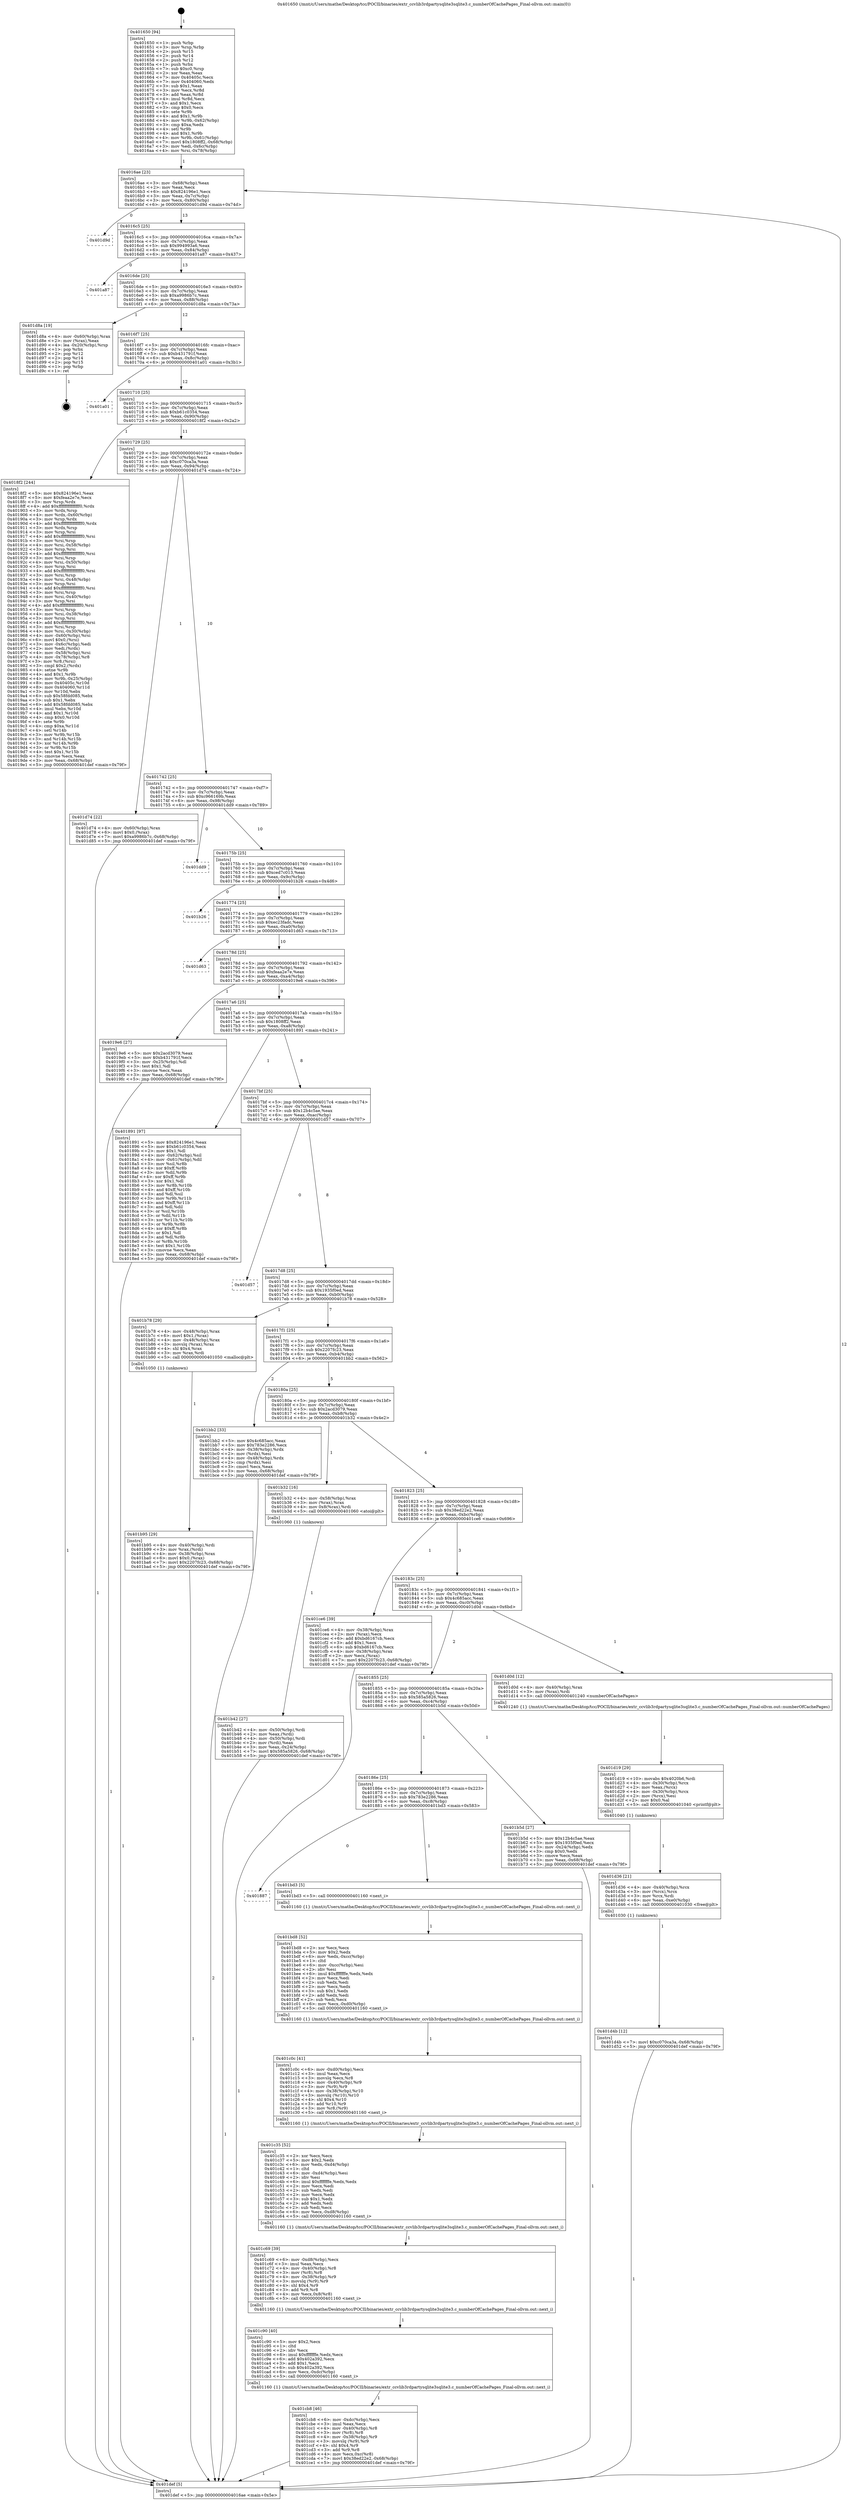 digraph "0x401650" {
  label = "0x401650 (/mnt/c/Users/mathe/Desktop/tcc/POCII/binaries/extr_ccvlib3rdpartysqlite3sqlite3.c_numberOfCachePages_Final-ollvm.out::main(0))"
  labelloc = "t"
  node[shape=record]

  Entry [label="",width=0.3,height=0.3,shape=circle,fillcolor=black,style=filled]
  "0x4016ae" [label="{
     0x4016ae [23]\l
     | [instrs]\l
     &nbsp;&nbsp;0x4016ae \<+3\>: mov -0x68(%rbp),%eax\l
     &nbsp;&nbsp;0x4016b1 \<+2\>: mov %eax,%ecx\l
     &nbsp;&nbsp;0x4016b3 \<+6\>: sub $0x824196e1,%ecx\l
     &nbsp;&nbsp;0x4016b9 \<+3\>: mov %eax,-0x7c(%rbp)\l
     &nbsp;&nbsp;0x4016bc \<+3\>: mov %ecx,-0x80(%rbp)\l
     &nbsp;&nbsp;0x4016bf \<+6\>: je 0000000000401d9d \<main+0x74d\>\l
  }"]
  "0x401d9d" [label="{
     0x401d9d\l
  }", style=dashed]
  "0x4016c5" [label="{
     0x4016c5 [25]\l
     | [instrs]\l
     &nbsp;&nbsp;0x4016c5 \<+5\>: jmp 00000000004016ca \<main+0x7a\>\l
     &nbsp;&nbsp;0x4016ca \<+3\>: mov -0x7c(%rbp),%eax\l
     &nbsp;&nbsp;0x4016cd \<+5\>: sub $0x994993a6,%eax\l
     &nbsp;&nbsp;0x4016d2 \<+6\>: mov %eax,-0x84(%rbp)\l
     &nbsp;&nbsp;0x4016d8 \<+6\>: je 0000000000401a87 \<main+0x437\>\l
  }"]
  Exit [label="",width=0.3,height=0.3,shape=circle,fillcolor=black,style=filled,peripheries=2]
  "0x401a87" [label="{
     0x401a87\l
  }", style=dashed]
  "0x4016de" [label="{
     0x4016de [25]\l
     | [instrs]\l
     &nbsp;&nbsp;0x4016de \<+5\>: jmp 00000000004016e3 \<main+0x93\>\l
     &nbsp;&nbsp;0x4016e3 \<+3\>: mov -0x7c(%rbp),%eax\l
     &nbsp;&nbsp;0x4016e6 \<+5\>: sub $0xa9986b7c,%eax\l
     &nbsp;&nbsp;0x4016eb \<+6\>: mov %eax,-0x88(%rbp)\l
     &nbsp;&nbsp;0x4016f1 \<+6\>: je 0000000000401d8a \<main+0x73a\>\l
  }"]
  "0x401d4b" [label="{
     0x401d4b [12]\l
     | [instrs]\l
     &nbsp;&nbsp;0x401d4b \<+7\>: movl $0xc070ca3a,-0x68(%rbp)\l
     &nbsp;&nbsp;0x401d52 \<+5\>: jmp 0000000000401def \<main+0x79f\>\l
  }"]
  "0x401d8a" [label="{
     0x401d8a [19]\l
     | [instrs]\l
     &nbsp;&nbsp;0x401d8a \<+4\>: mov -0x60(%rbp),%rax\l
     &nbsp;&nbsp;0x401d8e \<+2\>: mov (%rax),%eax\l
     &nbsp;&nbsp;0x401d90 \<+4\>: lea -0x20(%rbp),%rsp\l
     &nbsp;&nbsp;0x401d94 \<+1\>: pop %rbx\l
     &nbsp;&nbsp;0x401d95 \<+2\>: pop %r12\l
     &nbsp;&nbsp;0x401d97 \<+2\>: pop %r14\l
     &nbsp;&nbsp;0x401d99 \<+2\>: pop %r15\l
     &nbsp;&nbsp;0x401d9b \<+1\>: pop %rbp\l
     &nbsp;&nbsp;0x401d9c \<+1\>: ret\l
  }"]
  "0x4016f7" [label="{
     0x4016f7 [25]\l
     | [instrs]\l
     &nbsp;&nbsp;0x4016f7 \<+5\>: jmp 00000000004016fc \<main+0xac\>\l
     &nbsp;&nbsp;0x4016fc \<+3\>: mov -0x7c(%rbp),%eax\l
     &nbsp;&nbsp;0x4016ff \<+5\>: sub $0xb431791f,%eax\l
     &nbsp;&nbsp;0x401704 \<+6\>: mov %eax,-0x8c(%rbp)\l
     &nbsp;&nbsp;0x40170a \<+6\>: je 0000000000401a01 \<main+0x3b1\>\l
  }"]
  "0x401d36" [label="{
     0x401d36 [21]\l
     | [instrs]\l
     &nbsp;&nbsp;0x401d36 \<+4\>: mov -0x40(%rbp),%rcx\l
     &nbsp;&nbsp;0x401d3a \<+3\>: mov (%rcx),%rcx\l
     &nbsp;&nbsp;0x401d3d \<+3\>: mov %rcx,%rdi\l
     &nbsp;&nbsp;0x401d40 \<+6\>: mov %eax,-0xe0(%rbp)\l
     &nbsp;&nbsp;0x401d46 \<+5\>: call 0000000000401030 \<free@plt\>\l
     | [calls]\l
     &nbsp;&nbsp;0x401030 \{1\} (unknown)\l
  }"]
  "0x401a01" [label="{
     0x401a01\l
  }", style=dashed]
  "0x401710" [label="{
     0x401710 [25]\l
     | [instrs]\l
     &nbsp;&nbsp;0x401710 \<+5\>: jmp 0000000000401715 \<main+0xc5\>\l
     &nbsp;&nbsp;0x401715 \<+3\>: mov -0x7c(%rbp),%eax\l
     &nbsp;&nbsp;0x401718 \<+5\>: sub $0xb61c0354,%eax\l
     &nbsp;&nbsp;0x40171d \<+6\>: mov %eax,-0x90(%rbp)\l
     &nbsp;&nbsp;0x401723 \<+6\>: je 00000000004018f2 \<main+0x2a2\>\l
  }"]
  "0x401d19" [label="{
     0x401d19 [29]\l
     | [instrs]\l
     &nbsp;&nbsp;0x401d19 \<+10\>: movabs $0x4020b6,%rdi\l
     &nbsp;&nbsp;0x401d23 \<+4\>: mov -0x30(%rbp),%rcx\l
     &nbsp;&nbsp;0x401d27 \<+2\>: mov %eax,(%rcx)\l
     &nbsp;&nbsp;0x401d29 \<+4\>: mov -0x30(%rbp),%rcx\l
     &nbsp;&nbsp;0x401d2d \<+2\>: mov (%rcx),%esi\l
     &nbsp;&nbsp;0x401d2f \<+2\>: mov $0x0,%al\l
     &nbsp;&nbsp;0x401d31 \<+5\>: call 0000000000401040 \<printf@plt\>\l
     | [calls]\l
     &nbsp;&nbsp;0x401040 \{1\} (unknown)\l
  }"]
  "0x4018f2" [label="{
     0x4018f2 [244]\l
     | [instrs]\l
     &nbsp;&nbsp;0x4018f2 \<+5\>: mov $0x824196e1,%eax\l
     &nbsp;&nbsp;0x4018f7 \<+5\>: mov $0xfeaa2e7e,%ecx\l
     &nbsp;&nbsp;0x4018fc \<+3\>: mov %rsp,%rdx\l
     &nbsp;&nbsp;0x4018ff \<+4\>: add $0xfffffffffffffff0,%rdx\l
     &nbsp;&nbsp;0x401903 \<+3\>: mov %rdx,%rsp\l
     &nbsp;&nbsp;0x401906 \<+4\>: mov %rdx,-0x60(%rbp)\l
     &nbsp;&nbsp;0x40190a \<+3\>: mov %rsp,%rdx\l
     &nbsp;&nbsp;0x40190d \<+4\>: add $0xfffffffffffffff0,%rdx\l
     &nbsp;&nbsp;0x401911 \<+3\>: mov %rdx,%rsp\l
     &nbsp;&nbsp;0x401914 \<+3\>: mov %rsp,%rsi\l
     &nbsp;&nbsp;0x401917 \<+4\>: add $0xfffffffffffffff0,%rsi\l
     &nbsp;&nbsp;0x40191b \<+3\>: mov %rsi,%rsp\l
     &nbsp;&nbsp;0x40191e \<+4\>: mov %rsi,-0x58(%rbp)\l
     &nbsp;&nbsp;0x401922 \<+3\>: mov %rsp,%rsi\l
     &nbsp;&nbsp;0x401925 \<+4\>: add $0xfffffffffffffff0,%rsi\l
     &nbsp;&nbsp;0x401929 \<+3\>: mov %rsi,%rsp\l
     &nbsp;&nbsp;0x40192c \<+4\>: mov %rsi,-0x50(%rbp)\l
     &nbsp;&nbsp;0x401930 \<+3\>: mov %rsp,%rsi\l
     &nbsp;&nbsp;0x401933 \<+4\>: add $0xfffffffffffffff0,%rsi\l
     &nbsp;&nbsp;0x401937 \<+3\>: mov %rsi,%rsp\l
     &nbsp;&nbsp;0x40193a \<+4\>: mov %rsi,-0x48(%rbp)\l
     &nbsp;&nbsp;0x40193e \<+3\>: mov %rsp,%rsi\l
     &nbsp;&nbsp;0x401941 \<+4\>: add $0xfffffffffffffff0,%rsi\l
     &nbsp;&nbsp;0x401945 \<+3\>: mov %rsi,%rsp\l
     &nbsp;&nbsp;0x401948 \<+4\>: mov %rsi,-0x40(%rbp)\l
     &nbsp;&nbsp;0x40194c \<+3\>: mov %rsp,%rsi\l
     &nbsp;&nbsp;0x40194f \<+4\>: add $0xfffffffffffffff0,%rsi\l
     &nbsp;&nbsp;0x401953 \<+3\>: mov %rsi,%rsp\l
     &nbsp;&nbsp;0x401956 \<+4\>: mov %rsi,-0x38(%rbp)\l
     &nbsp;&nbsp;0x40195a \<+3\>: mov %rsp,%rsi\l
     &nbsp;&nbsp;0x40195d \<+4\>: add $0xfffffffffffffff0,%rsi\l
     &nbsp;&nbsp;0x401961 \<+3\>: mov %rsi,%rsp\l
     &nbsp;&nbsp;0x401964 \<+4\>: mov %rsi,-0x30(%rbp)\l
     &nbsp;&nbsp;0x401968 \<+4\>: mov -0x60(%rbp),%rsi\l
     &nbsp;&nbsp;0x40196c \<+6\>: movl $0x0,(%rsi)\l
     &nbsp;&nbsp;0x401972 \<+3\>: mov -0x6c(%rbp),%edi\l
     &nbsp;&nbsp;0x401975 \<+2\>: mov %edi,(%rdx)\l
     &nbsp;&nbsp;0x401977 \<+4\>: mov -0x58(%rbp),%rsi\l
     &nbsp;&nbsp;0x40197b \<+4\>: mov -0x78(%rbp),%r8\l
     &nbsp;&nbsp;0x40197f \<+3\>: mov %r8,(%rsi)\l
     &nbsp;&nbsp;0x401982 \<+3\>: cmpl $0x2,(%rdx)\l
     &nbsp;&nbsp;0x401985 \<+4\>: setne %r9b\l
     &nbsp;&nbsp;0x401989 \<+4\>: and $0x1,%r9b\l
     &nbsp;&nbsp;0x40198d \<+4\>: mov %r9b,-0x25(%rbp)\l
     &nbsp;&nbsp;0x401991 \<+8\>: mov 0x40405c,%r10d\l
     &nbsp;&nbsp;0x401999 \<+8\>: mov 0x404060,%r11d\l
     &nbsp;&nbsp;0x4019a1 \<+3\>: mov %r10d,%ebx\l
     &nbsp;&nbsp;0x4019a4 \<+6\>: sub $0x58fdd085,%ebx\l
     &nbsp;&nbsp;0x4019aa \<+3\>: sub $0x1,%ebx\l
     &nbsp;&nbsp;0x4019ad \<+6\>: add $0x58fdd085,%ebx\l
     &nbsp;&nbsp;0x4019b3 \<+4\>: imul %ebx,%r10d\l
     &nbsp;&nbsp;0x4019b7 \<+4\>: and $0x1,%r10d\l
     &nbsp;&nbsp;0x4019bb \<+4\>: cmp $0x0,%r10d\l
     &nbsp;&nbsp;0x4019bf \<+4\>: sete %r9b\l
     &nbsp;&nbsp;0x4019c3 \<+4\>: cmp $0xa,%r11d\l
     &nbsp;&nbsp;0x4019c7 \<+4\>: setl %r14b\l
     &nbsp;&nbsp;0x4019cb \<+3\>: mov %r9b,%r15b\l
     &nbsp;&nbsp;0x4019ce \<+3\>: and %r14b,%r15b\l
     &nbsp;&nbsp;0x4019d1 \<+3\>: xor %r14b,%r9b\l
     &nbsp;&nbsp;0x4019d4 \<+3\>: or %r9b,%r15b\l
     &nbsp;&nbsp;0x4019d7 \<+4\>: test $0x1,%r15b\l
     &nbsp;&nbsp;0x4019db \<+3\>: cmovne %ecx,%eax\l
     &nbsp;&nbsp;0x4019de \<+3\>: mov %eax,-0x68(%rbp)\l
     &nbsp;&nbsp;0x4019e1 \<+5\>: jmp 0000000000401def \<main+0x79f\>\l
  }"]
  "0x401729" [label="{
     0x401729 [25]\l
     | [instrs]\l
     &nbsp;&nbsp;0x401729 \<+5\>: jmp 000000000040172e \<main+0xde\>\l
     &nbsp;&nbsp;0x40172e \<+3\>: mov -0x7c(%rbp),%eax\l
     &nbsp;&nbsp;0x401731 \<+5\>: sub $0xc070ca3a,%eax\l
     &nbsp;&nbsp;0x401736 \<+6\>: mov %eax,-0x94(%rbp)\l
     &nbsp;&nbsp;0x40173c \<+6\>: je 0000000000401d74 \<main+0x724\>\l
  }"]
  "0x401cb8" [label="{
     0x401cb8 [46]\l
     | [instrs]\l
     &nbsp;&nbsp;0x401cb8 \<+6\>: mov -0xdc(%rbp),%ecx\l
     &nbsp;&nbsp;0x401cbe \<+3\>: imul %eax,%ecx\l
     &nbsp;&nbsp;0x401cc1 \<+4\>: mov -0x40(%rbp),%r8\l
     &nbsp;&nbsp;0x401cc5 \<+3\>: mov (%r8),%r8\l
     &nbsp;&nbsp;0x401cc8 \<+4\>: mov -0x38(%rbp),%r9\l
     &nbsp;&nbsp;0x401ccc \<+3\>: movslq (%r9),%r9\l
     &nbsp;&nbsp;0x401ccf \<+4\>: shl $0x4,%r9\l
     &nbsp;&nbsp;0x401cd3 \<+3\>: add %r9,%r8\l
     &nbsp;&nbsp;0x401cd6 \<+4\>: mov %ecx,0xc(%r8)\l
     &nbsp;&nbsp;0x401cda \<+7\>: movl $0x38ed22e2,-0x68(%rbp)\l
     &nbsp;&nbsp;0x401ce1 \<+5\>: jmp 0000000000401def \<main+0x79f\>\l
  }"]
  "0x401d74" [label="{
     0x401d74 [22]\l
     | [instrs]\l
     &nbsp;&nbsp;0x401d74 \<+4\>: mov -0x60(%rbp),%rax\l
     &nbsp;&nbsp;0x401d78 \<+6\>: movl $0x0,(%rax)\l
     &nbsp;&nbsp;0x401d7e \<+7\>: movl $0xa9986b7c,-0x68(%rbp)\l
     &nbsp;&nbsp;0x401d85 \<+5\>: jmp 0000000000401def \<main+0x79f\>\l
  }"]
  "0x401742" [label="{
     0x401742 [25]\l
     | [instrs]\l
     &nbsp;&nbsp;0x401742 \<+5\>: jmp 0000000000401747 \<main+0xf7\>\l
     &nbsp;&nbsp;0x401747 \<+3\>: mov -0x7c(%rbp),%eax\l
     &nbsp;&nbsp;0x40174a \<+5\>: sub $0xc966169b,%eax\l
     &nbsp;&nbsp;0x40174f \<+6\>: mov %eax,-0x98(%rbp)\l
     &nbsp;&nbsp;0x401755 \<+6\>: je 0000000000401dd9 \<main+0x789\>\l
  }"]
  "0x401c90" [label="{
     0x401c90 [40]\l
     | [instrs]\l
     &nbsp;&nbsp;0x401c90 \<+5\>: mov $0x2,%ecx\l
     &nbsp;&nbsp;0x401c95 \<+1\>: cltd\l
     &nbsp;&nbsp;0x401c96 \<+2\>: idiv %ecx\l
     &nbsp;&nbsp;0x401c98 \<+6\>: imul $0xfffffffe,%edx,%ecx\l
     &nbsp;&nbsp;0x401c9e \<+6\>: add $0x402a392,%ecx\l
     &nbsp;&nbsp;0x401ca4 \<+3\>: add $0x1,%ecx\l
     &nbsp;&nbsp;0x401ca7 \<+6\>: sub $0x402a392,%ecx\l
     &nbsp;&nbsp;0x401cad \<+6\>: mov %ecx,-0xdc(%rbp)\l
     &nbsp;&nbsp;0x401cb3 \<+5\>: call 0000000000401160 \<next_i\>\l
     | [calls]\l
     &nbsp;&nbsp;0x401160 \{1\} (/mnt/c/Users/mathe/Desktop/tcc/POCII/binaries/extr_ccvlib3rdpartysqlite3sqlite3.c_numberOfCachePages_Final-ollvm.out::next_i)\l
  }"]
  "0x401dd9" [label="{
     0x401dd9\l
  }", style=dashed]
  "0x40175b" [label="{
     0x40175b [25]\l
     | [instrs]\l
     &nbsp;&nbsp;0x40175b \<+5\>: jmp 0000000000401760 \<main+0x110\>\l
     &nbsp;&nbsp;0x401760 \<+3\>: mov -0x7c(%rbp),%eax\l
     &nbsp;&nbsp;0x401763 \<+5\>: sub $0xced7c013,%eax\l
     &nbsp;&nbsp;0x401768 \<+6\>: mov %eax,-0x9c(%rbp)\l
     &nbsp;&nbsp;0x40176e \<+6\>: je 0000000000401b26 \<main+0x4d6\>\l
  }"]
  "0x401c69" [label="{
     0x401c69 [39]\l
     | [instrs]\l
     &nbsp;&nbsp;0x401c69 \<+6\>: mov -0xd8(%rbp),%ecx\l
     &nbsp;&nbsp;0x401c6f \<+3\>: imul %eax,%ecx\l
     &nbsp;&nbsp;0x401c72 \<+4\>: mov -0x40(%rbp),%r8\l
     &nbsp;&nbsp;0x401c76 \<+3\>: mov (%r8),%r8\l
     &nbsp;&nbsp;0x401c79 \<+4\>: mov -0x38(%rbp),%r9\l
     &nbsp;&nbsp;0x401c7d \<+3\>: movslq (%r9),%r9\l
     &nbsp;&nbsp;0x401c80 \<+4\>: shl $0x4,%r9\l
     &nbsp;&nbsp;0x401c84 \<+3\>: add %r9,%r8\l
     &nbsp;&nbsp;0x401c87 \<+4\>: mov %ecx,0x8(%r8)\l
     &nbsp;&nbsp;0x401c8b \<+5\>: call 0000000000401160 \<next_i\>\l
     | [calls]\l
     &nbsp;&nbsp;0x401160 \{1\} (/mnt/c/Users/mathe/Desktop/tcc/POCII/binaries/extr_ccvlib3rdpartysqlite3sqlite3.c_numberOfCachePages_Final-ollvm.out::next_i)\l
  }"]
  "0x401b26" [label="{
     0x401b26\l
  }", style=dashed]
  "0x401774" [label="{
     0x401774 [25]\l
     | [instrs]\l
     &nbsp;&nbsp;0x401774 \<+5\>: jmp 0000000000401779 \<main+0x129\>\l
     &nbsp;&nbsp;0x401779 \<+3\>: mov -0x7c(%rbp),%eax\l
     &nbsp;&nbsp;0x40177c \<+5\>: sub $0xec23fadc,%eax\l
     &nbsp;&nbsp;0x401781 \<+6\>: mov %eax,-0xa0(%rbp)\l
     &nbsp;&nbsp;0x401787 \<+6\>: je 0000000000401d63 \<main+0x713\>\l
  }"]
  "0x401c35" [label="{
     0x401c35 [52]\l
     | [instrs]\l
     &nbsp;&nbsp;0x401c35 \<+2\>: xor %ecx,%ecx\l
     &nbsp;&nbsp;0x401c37 \<+5\>: mov $0x2,%edx\l
     &nbsp;&nbsp;0x401c3c \<+6\>: mov %edx,-0xd4(%rbp)\l
     &nbsp;&nbsp;0x401c42 \<+1\>: cltd\l
     &nbsp;&nbsp;0x401c43 \<+6\>: mov -0xd4(%rbp),%esi\l
     &nbsp;&nbsp;0x401c49 \<+2\>: idiv %esi\l
     &nbsp;&nbsp;0x401c4b \<+6\>: imul $0xfffffffe,%edx,%edx\l
     &nbsp;&nbsp;0x401c51 \<+2\>: mov %ecx,%edi\l
     &nbsp;&nbsp;0x401c53 \<+2\>: sub %edx,%edi\l
     &nbsp;&nbsp;0x401c55 \<+2\>: mov %ecx,%edx\l
     &nbsp;&nbsp;0x401c57 \<+3\>: sub $0x1,%edx\l
     &nbsp;&nbsp;0x401c5a \<+2\>: add %edx,%edi\l
     &nbsp;&nbsp;0x401c5c \<+2\>: sub %edi,%ecx\l
     &nbsp;&nbsp;0x401c5e \<+6\>: mov %ecx,-0xd8(%rbp)\l
     &nbsp;&nbsp;0x401c64 \<+5\>: call 0000000000401160 \<next_i\>\l
     | [calls]\l
     &nbsp;&nbsp;0x401160 \{1\} (/mnt/c/Users/mathe/Desktop/tcc/POCII/binaries/extr_ccvlib3rdpartysqlite3sqlite3.c_numberOfCachePages_Final-ollvm.out::next_i)\l
  }"]
  "0x401d63" [label="{
     0x401d63\l
  }", style=dashed]
  "0x40178d" [label="{
     0x40178d [25]\l
     | [instrs]\l
     &nbsp;&nbsp;0x40178d \<+5\>: jmp 0000000000401792 \<main+0x142\>\l
     &nbsp;&nbsp;0x401792 \<+3\>: mov -0x7c(%rbp),%eax\l
     &nbsp;&nbsp;0x401795 \<+5\>: sub $0xfeaa2e7e,%eax\l
     &nbsp;&nbsp;0x40179a \<+6\>: mov %eax,-0xa4(%rbp)\l
     &nbsp;&nbsp;0x4017a0 \<+6\>: je 00000000004019e6 \<main+0x396\>\l
  }"]
  "0x401c0c" [label="{
     0x401c0c [41]\l
     | [instrs]\l
     &nbsp;&nbsp;0x401c0c \<+6\>: mov -0xd0(%rbp),%ecx\l
     &nbsp;&nbsp;0x401c12 \<+3\>: imul %eax,%ecx\l
     &nbsp;&nbsp;0x401c15 \<+3\>: movslq %ecx,%r8\l
     &nbsp;&nbsp;0x401c18 \<+4\>: mov -0x40(%rbp),%r9\l
     &nbsp;&nbsp;0x401c1c \<+3\>: mov (%r9),%r9\l
     &nbsp;&nbsp;0x401c1f \<+4\>: mov -0x38(%rbp),%r10\l
     &nbsp;&nbsp;0x401c23 \<+3\>: movslq (%r10),%r10\l
     &nbsp;&nbsp;0x401c26 \<+4\>: shl $0x4,%r10\l
     &nbsp;&nbsp;0x401c2a \<+3\>: add %r10,%r9\l
     &nbsp;&nbsp;0x401c2d \<+3\>: mov %r8,(%r9)\l
     &nbsp;&nbsp;0x401c30 \<+5\>: call 0000000000401160 \<next_i\>\l
     | [calls]\l
     &nbsp;&nbsp;0x401160 \{1\} (/mnt/c/Users/mathe/Desktop/tcc/POCII/binaries/extr_ccvlib3rdpartysqlite3sqlite3.c_numberOfCachePages_Final-ollvm.out::next_i)\l
  }"]
  "0x4019e6" [label="{
     0x4019e6 [27]\l
     | [instrs]\l
     &nbsp;&nbsp;0x4019e6 \<+5\>: mov $0x2acd3079,%eax\l
     &nbsp;&nbsp;0x4019eb \<+5\>: mov $0xb431791f,%ecx\l
     &nbsp;&nbsp;0x4019f0 \<+3\>: mov -0x25(%rbp),%dl\l
     &nbsp;&nbsp;0x4019f3 \<+3\>: test $0x1,%dl\l
     &nbsp;&nbsp;0x4019f6 \<+3\>: cmovne %ecx,%eax\l
     &nbsp;&nbsp;0x4019f9 \<+3\>: mov %eax,-0x68(%rbp)\l
     &nbsp;&nbsp;0x4019fc \<+5\>: jmp 0000000000401def \<main+0x79f\>\l
  }"]
  "0x4017a6" [label="{
     0x4017a6 [25]\l
     | [instrs]\l
     &nbsp;&nbsp;0x4017a6 \<+5\>: jmp 00000000004017ab \<main+0x15b\>\l
     &nbsp;&nbsp;0x4017ab \<+3\>: mov -0x7c(%rbp),%eax\l
     &nbsp;&nbsp;0x4017ae \<+5\>: sub $0x1808ff2,%eax\l
     &nbsp;&nbsp;0x4017b3 \<+6\>: mov %eax,-0xa8(%rbp)\l
     &nbsp;&nbsp;0x4017b9 \<+6\>: je 0000000000401891 \<main+0x241\>\l
  }"]
  "0x401bd8" [label="{
     0x401bd8 [52]\l
     | [instrs]\l
     &nbsp;&nbsp;0x401bd8 \<+2\>: xor %ecx,%ecx\l
     &nbsp;&nbsp;0x401bda \<+5\>: mov $0x2,%edx\l
     &nbsp;&nbsp;0x401bdf \<+6\>: mov %edx,-0xcc(%rbp)\l
     &nbsp;&nbsp;0x401be5 \<+1\>: cltd\l
     &nbsp;&nbsp;0x401be6 \<+6\>: mov -0xcc(%rbp),%esi\l
     &nbsp;&nbsp;0x401bec \<+2\>: idiv %esi\l
     &nbsp;&nbsp;0x401bee \<+6\>: imul $0xfffffffe,%edx,%edx\l
     &nbsp;&nbsp;0x401bf4 \<+2\>: mov %ecx,%edi\l
     &nbsp;&nbsp;0x401bf6 \<+2\>: sub %edx,%edi\l
     &nbsp;&nbsp;0x401bf8 \<+2\>: mov %ecx,%edx\l
     &nbsp;&nbsp;0x401bfa \<+3\>: sub $0x1,%edx\l
     &nbsp;&nbsp;0x401bfd \<+2\>: add %edx,%edi\l
     &nbsp;&nbsp;0x401bff \<+2\>: sub %edi,%ecx\l
     &nbsp;&nbsp;0x401c01 \<+6\>: mov %ecx,-0xd0(%rbp)\l
     &nbsp;&nbsp;0x401c07 \<+5\>: call 0000000000401160 \<next_i\>\l
     | [calls]\l
     &nbsp;&nbsp;0x401160 \{1\} (/mnt/c/Users/mathe/Desktop/tcc/POCII/binaries/extr_ccvlib3rdpartysqlite3sqlite3.c_numberOfCachePages_Final-ollvm.out::next_i)\l
  }"]
  "0x401891" [label="{
     0x401891 [97]\l
     | [instrs]\l
     &nbsp;&nbsp;0x401891 \<+5\>: mov $0x824196e1,%eax\l
     &nbsp;&nbsp;0x401896 \<+5\>: mov $0xb61c0354,%ecx\l
     &nbsp;&nbsp;0x40189b \<+2\>: mov $0x1,%dl\l
     &nbsp;&nbsp;0x40189d \<+4\>: mov -0x62(%rbp),%sil\l
     &nbsp;&nbsp;0x4018a1 \<+4\>: mov -0x61(%rbp),%dil\l
     &nbsp;&nbsp;0x4018a5 \<+3\>: mov %sil,%r8b\l
     &nbsp;&nbsp;0x4018a8 \<+4\>: xor $0xff,%r8b\l
     &nbsp;&nbsp;0x4018ac \<+3\>: mov %dil,%r9b\l
     &nbsp;&nbsp;0x4018af \<+4\>: xor $0xff,%r9b\l
     &nbsp;&nbsp;0x4018b3 \<+3\>: xor $0x1,%dl\l
     &nbsp;&nbsp;0x4018b6 \<+3\>: mov %r8b,%r10b\l
     &nbsp;&nbsp;0x4018b9 \<+4\>: and $0xff,%r10b\l
     &nbsp;&nbsp;0x4018bd \<+3\>: and %dl,%sil\l
     &nbsp;&nbsp;0x4018c0 \<+3\>: mov %r9b,%r11b\l
     &nbsp;&nbsp;0x4018c3 \<+4\>: and $0xff,%r11b\l
     &nbsp;&nbsp;0x4018c7 \<+3\>: and %dl,%dil\l
     &nbsp;&nbsp;0x4018ca \<+3\>: or %sil,%r10b\l
     &nbsp;&nbsp;0x4018cd \<+3\>: or %dil,%r11b\l
     &nbsp;&nbsp;0x4018d0 \<+3\>: xor %r11b,%r10b\l
     &nbsp;&nbsp;0x4018d3 \<+3\>: or %r9b,%r8b\l
     &nbsp;&nbsp;0x4018d6 \<+4\>: xor $0xff,%r8b\l
     &nbsp;&nbsp;0x4018da \<+3\>: or $0x1,%dl\l
     &nbsp;&nbsp;0x4018dd \<+3\>: and %dl,%r8b\l
     &nbsp;&nbsp;0x4018e0 \<+3\>: or %r8b,%r10b\l
     &nbsp;&nbsp;0x4018e3 \<+4\>: test $0x1,%r10b\l
     &nbsp;&nbsp;0x4018e7 \<+3\>: cmovne %ecx,%eax\l
     &nbsp;&nbsp;0x4018ea \<+3\>: mov %eax,-0x68(%rbp)\l
     &nbsp;&nbsp;0x4018ed \<+5\>: jmp 0000000000401def \<main+0x79f\>\l
  }"]
  "0x4017bf" [label="{
     0x4017bf [25]\l
     | [instrs]\l
     &nbsp;&nbsp;0x4017bf \<+5\>: jmp 00000000004017c4 \<main+0x174\>\l
     &nbsp;&nbsp;0x4017c4 \<+3\>: mov -0x7c(%rbp),%eax\l
     &nbsp;&nbsp;0x4017c7 \<+5\>: sub $0x12b4c5ae,%eax\l
     &nbsp;&nbsp;0x4017cc \<+6\>: mov %eax,-0xac(%rbp)\l
     &nbsp;&nbsp;0x4017d2 \<+6\>: je 0000000000401d57 \<main+0x707\>\l
  }"]
  "0x401def" [label="{
     0x401def [5]\l
     | [instrs]\l
     &nbsp;&nbsp;0x401def \<+5\>: jmp 00000000004016ae \<main+0x5e\>\l
  }"]
  "0x401650" [label="{
     0x401650 [94]\l
     | [instrs]\l
     &nbsp;&nbsp;0x401650 \<+1\>: push %rbp\l
     &nbsp;&nbsp;0x401651 \<+3\>: mov %rsp,%rbp\l
     &nbsp;&nbsp;0x401654 \<+2\>: push %r15\l
     &nbsp;&nbsp;0x401656 \<+2\>: push %r14\l
     &nbsp;&nbsp;0x401658 \<+2\>: push %r12\l
     &nbsp;&nbsp;0x40165a \<+1\>: push %rbx\l
     &nbsp;&nbsp;0x40165b \<+7\>: sub $0xc0,%rsp\l
     &nbsp;&nbsp;0x401662 \<+2\>: xor %eax,%eax\l
     &nbsp;&nbsp;0x401664 \<+7\>: mov 0x40405c,%ecx\l
     &nbsp;&nbsp;0x40166b \<+7\>: mov 0x404060,%edx\l
     &nbsp;&nbsp;0x401672 \<+3\>: sub $0x1,%eax\l
     &nbsp;&nbsp;0x401675 \<+3\>: mov %ecx,%r8d\l
     &nbsp;&nbsp;0x401678 \<+3\>: add %eax,%r8d\l
     &nbsp;&nbsp;0x40167b \<+4\>: imul %r8d,%ecx\l
     &nbsp;&nbsp;0x40167f \<+3\>: and $0x1,%ecx\l
     &nbsp;&nbsp;0x401682 \<+3\>: cmp $0x0,%ecx\l
     &nbsp;&nbsp;0x401685 \<+4\>: sete %r9b\l
     &nbsp;&nbsp;0x401689 \<+4\>: and $0x1,%r9b\l
     &nbsp;&nbsp;0x40168d \<+4\>: mov %r9b,-0x62(%rbp)\l
     &nbsp;&nbsp;0x401691 \<+3\>: cmp $0xa,%edx\l
     &nbsp;&nbsp;0x401694 \<+4\>: setl %r9b\l
     &nbsp;&nbsp;0x401698 \<+4\>: and $0x1,%r9b\l
     &nbsp;&nbsp;0x40169c \<+4\>: mov %r9b,-0x61(%rbp)\l
     &nbsp;&nbsp;0x4016a0 \<+7\>: movl $0x1808ff2,-0x68(%rbp)\l
     &nbsp;&nbsp;0x4016a7 \<+3\>: mov %edi,-0x6c(%rbp)\l
     &nbsp;&nbsp;0x4016aa \<+4\>: mov %rsi,-0x78(%rbp)\l
  }"]
  "0x401887" [label="{
     0x401887\l
  }", style=dashed]
  "0x401bd3" [label="{
     0x401bd3 [5]\l
     | [instrs]\l
     &nbsp;&nbsp;0x401bd3 \<+5\>: call 0000000000401160 \<next_i\>\l
     | [calls]\l
     &nbsp;&nbsp;0x401160 \{1\} (/mnt/c/Users/mathe/Desktop/tcc/POCII/binaries/extr_ccvlib3rdpartysqlite3sqlite3.c_numberOfCachePages_Final-ollvm.out::next_i)\l
  }"]
  "0x401d57" [label="{
     0x401d57\l
  }", style=dashed]
  "0x4017d8" [label="{
     0x4017d8 [25]\l
     | [instrs]\l
     &nbsp;&nbsp;0x4017d8 \<+5\>: jmp 00000000004017dd \<main+0x18d\>\l
     &nbsp;&nbsp;0x4017dd \<+3\>: mov -0x7c(%rbp),%eax\l
     &nbsp;&nbsp;0x4017e0 \<+5\>: sub $0x1935f0ed,%eax\l
     &nbsp;&nbsp;0x4017e5 \<+6\>: mov %eax,-0xb0(%rbp)\l
     &nbsp;&nbsp;0x4017eb \<+6\>: je 0000000000401b78 \<main+0x528\>\l
  }"]
  "0x401b95" [label="{
     0x401b95 [29]\l
     | [instrs]\l
     &nbsp;&nbsp;0x401b95 \<+4\>: mov -0x40(%rbp),%rdi\l
     &nbsp;&nbsp;0x401b99 \<+3\>: mov %rax,(%rdi)\l
     &nbsp;&nbsp;0x401b9c \<+4\>: mov -0x38(%rbp),%rax\l
     &nbsp;&nbsp;0x401ba0 \<+6\>: movl $0x0,(%rax)\l
     &nbsp;&nbsp;0x401ba6 \<+7\>: movl $0x2207fc23,-0x68(%rbp)\l
     &nbsp;&nbsp;0x401bad \<+5\>: jmp 0000000000401def \<main+0x79f\>\l
  }"]
  "0x401b78" [label="{
     0x401b78 [29]\l
     | [instrs]\l
     &nbsp;&nbsp;0x401b78 \<+4\>: mov -0x48(%rbp),%rax\l
     &nbsp;&nbsp;0x401b7c \<+6\>: movl $0x1,(%rax)\l
     &nbsp;&nbsp;0x401b82 \<+4\>: mov -0x48(%rbp),%rax\l
     &nbsp;&nbsp;0x401b86 \<+3\>: movslq (%rax),%rax\l
     &nbsp;&nbsp;0x401b89 \<+4\>: shl $0x4,%rax\l
     &nbsp;&nbsp;0x401b8d \<+3\>: mov %rax,%rdi\l
     &nbsp;&nbsp;0x401b90 \<+5\>: call 0000000000401050 \<malloc@plt\>\l
     | [calls]\l
     &nbsp;&nbsp;0x401050 \{1\} (unknown)\l
  }"]
  "0x4017f1" [label="{
     0x4017f1 [25]\l
     | [instrs]\l
     &nbsp;&nbsp;0x4017f1 \<+5\>: jmp 00000000004017f6 \<main+0x1a6\>\l
     &nbsp;&nbsp;0x4017f6 \<+3\>: mov -0x7c(%rbp),%eax\l
     &nbsp;&nbsp;0x4017f9 \<+5\>: sub $0x2207fc23,%eax\l
     &nbsp;&nbsp;0x4017fe \<+6\>: mov %eax,-0xb4(%rbp)\l
     &nbsp;&nbsp;0x401804 \<+6\>: je 0000000000401bb2 \<main+0x562\>\l
  }"]
  "0x40186e" [label="{
     0x40186e [25]\l
     | [instrs]\l
     &nbsp;&nbsp;0x40186e \<+5\>: jmp 0000000000401873 \<main+0x223\>\l
     &nbsp;&nbsp;0x401873 \<+3\>: mov -0x7c(%rbp),%eax\l
     &nbsp;&nbsp;0x401876 \<+5\>: sub $0x783e2286,%eax\l
     &nbsp;&nbsp;0x40187b \<+6\>: mov %eax,-0xc8(%rbp)\l
     &nbsp;&nbsp;0x401881 \<+6\>: je 0000000000401bd3 \<main+0x583\>\l
  }"]
  "0x401bb2" [label="{
     0x401bb2 [33]\l
     | [instrs]\l
     &nbsp;&nbsp;0x401bb2 \<+5\>: mov $0x4c685acc,%eax\l
     &nbsp;&nbsp;0x401bb7 \<+5\>: mov $0x783e2286,%ecx\l
     &nbsp;&nbsp;0x401bbc \<+4\>: mov -0x38(%rbp),%rdx\l
     &nbsp;&nbsp;0x401bc0 \<+2\>: mov (%rdx),%esi\l
     &nbsp;&nbsp;0x401bc2 \<+4\>: mov -0x48(%rbp),%rdx\l
     &nbsp;&nbsp;0x401bc6 \<+2\>: cmp (%rdx),%esi\l
     &nbsp;&nbsp;0x401bc8 \<+3\>: cmovl %ecx,%eax\l
     &nbsp;&nbsp;0x401bcb \<+3\>: mov %eax,-0x68(%rbp)\l
     &nbsp;&nbsp;0x401bce \<+5\>: jmp 0000000000401def \<main+0x79f\>\l
  }"]
  "0x40180a" [label="{
     0x40180a [25]\l
     | [instrs]\l
     &nbsp;&nbsp;0x40180a \<+5\>: jmp 000000000040180f \<main+0x1bf\>\l
     &nbsp;&nbsp;0x40180f \<+3\>: mov -0x7c(%rbp),%eax\l
     &nbsp;&nbsp;0x401812 \<+5\>: sub $0x2acd3079,%eax\l
     &nbsp;&nbsp;0x401817 \<+6\>: mov %eax,-0xb8(%rbp)\l
     &nbsp;&nbsp;0x40181d \<+6\>: je 0000000000401b32 \<main+0x4e2\>\l
  }"]
  "0x401b5d" [label="{
     0x401b5d [27]\l
     | [instrs]\l
     &nbsp;&nbsp;0x401b5d \<+5\>: mov $0x12b4c5ae,%eax\l
     &nbsp;&nbsp;0x401b62 \<+5\>: mov $0x1935f0ed,%ecx\l
     &nbsp;&nbsp;0x401b67 \<+3\>: mov -0x24(%rbp),%edx\l
     &nbsp;&nbsp;0x401b6a \<+3\>: cmp $0x0,%edx\l
     &nbsp;&nbsp;0x401b6d \<+3\>: cmove %ecx,%eax\l
     &nbsp;&nbsp;0x401b70 \<+3\>: mov %eax,-0x68(%rbp)\l
     &nbsp;&nbsp;0x401b73 \<+5\>: jmp 0000000000401def \<main+0x79f\>\l
  }"]
  "0x401b32" [label="{
     0x401b32 [16]\l
     | [instrs]\l
     &nbsp;&nbsp;0x401b32 \<+4\>: mov -0x58(%rbp),%rax\l
     &nbsp;&nbsp;0x401b36 \<+3\>: mov (%rax),%rax\l
     &nbsp;&nbsp;0x401b39 \<+4\>: mov 0x8(%rax),%rdi\l
     &nbsp;&nbsp;0x401b3d \<+5\>: call 0000000000401060 \<atoi@plt\>\l
     | [calls]\l
     &nbsp;&nbsp;0x401060 \{1\} (unknown)\l
  }"]
  "0x401823" [label="{
     0x401823 [25]\l
     | [instrs]\l
     &nbsp;&nbsp;0x401823 \<+5\>: jmp 0000000000401828 \<main+0x1d8\>\l
     &nbsp;&nbsp;0x401828 \<+3\>: mov -0x7c(%rbp),%eax\l
     &nbsp;&nbsp;0x40182b \<+5\>: sub $0x38ed22e2,%eax\l
     &nbsp;&nbsp;0x401830 \<+6\>: mov %eax,-0xbc(%rbp)\l
     &nbsp;&nbsp;0x401836 \<+6\>: je 0000000000401ce6 \<main+0x696\>\l
  }"]
  "0x401b42" [label="{
     0x401b42 [27]\l
     | [instrs]\l
     &nbsp;&nbsp;0x401b42 \<+4\>: mov -0x50(%rbp),%rdi\l
     &nbsp;&nbsp;0x401b46 \<+2\>: mov %eax,(%rdi)\l
     &nbsp;&nbsp;0x401b48 \<+4\>: mov -0x50(%rbp),%rdi\l
     &nbsp;&nbsp;0x401b4c \<+2\>: mov (%rdi),%eax\l
     &nbsp;&nbsp;0x401b4e \<+3\>: mov %eax,-0x24(%rbp)\l
     &nbsp;&nbsp;0x401b51 \<+7\>: movl $0x585a5826,-0x68(%rbp)\l
     &nbsp;&nbsp;0x401b58 \<+5\>: jmp 0000000000401def \<main+0x79f\>\l
  }"]
  "0x401855" [label="{
     0x401855 [25]\l
     | [instrs]\l
     &nbsp;&nbsp;0x401855 \<+5\>: jmp 000000000040185a \<main+0x20a\>\l
     &nbsp;&nbsp;0x40185a \<+3\>: mov -0x7c(%rbp),%eax\l
     &nbsp;&nbsp;0x40185d \<+5\>: sub $0x585a5826,%eax\l
     &nbsp;&nbsp;0x401862 \<+6\>: mov %eax,-0xc4(%rbp)\l
     &nbsp;&nbsp;0x401868 \<+6\>: je 0000000000401b5d \<main+0x50d\>\l
  }"]
  "0x401ce6" [label="{
     0x401ce6 [39]\l
     | [instrs]\l
     &nbsp;&nbsp;0x401ce6 \<+4\>: mov -0x38(%rbp),%rax\l
     &nbsp;&nbsp;0x401cea \<+2\>: mov (%rax),%ecx\l
     &nbsp;&nbsp;0x401cec \<+6\>: add $0xbd6167cb,%ecx\l
     &nbsp;&nbsp;0x401cf2 \<+3\>: add $0x1,%ecx\l
     &nbsp;&nbsp;0x401cf5 \<+6\>: sub $0xbd6167cb,%ecx\l
     &nbsp;&nbsp;0x401cfb \<+4\>: mov -0x38(%rbp),%rax\l
     &nbsp;&nbsp;0x401cff \<+2\>: mov %ecx,(%rax)\l
     &nbsp;&nbsp;0x401d01 \<+7\>: movl $0x2207fc23,-0x68(%rbp)\l
     &nbsp;&nbsp;0x401d08 \<+5\>: jmp 0000000000401def \<main+0x79f\>\l
  }"]
  "0x40183c" [label="{
     0x40183c [25]\l
     | [instrs]\l
     &nbsp;&nbsp;0x40183c \<+5\>: jmp 0000000000401841 \<main+0x1f1\>\l
     &nbsp;&nbsp;0x401841 \<+3\>: mov -0x7c(%rbp),%eax\l
     &nbsp;&nbsp;0x401844 \<+5\>: sub $0x4c685acc,%eax\l
     &nbsp;&nbsp;0x401849 \<+6\>: mov %eax,-0xc0(%rbp)\l
     &nbsp;&nbsp;0x40184f \<+6\>: je 0000000000401d0d \<main+0x6bd\>\l
  }"]
  "0x401d0d" [label="{
     0x401d0d [12]\l
     | [instrs]\l
     &nbsp;&nbsp;0x401d0d \<+4\>: mov -0x40(%rbp),%rax\l
     &nbsp;&nbsp;0x401d11 \<+3\>: mov (%rax),%rdi\l
     &nbsp;&nbsp;0x401d14 \<+5\>: call 0000000000401240 \<numberOfCachePages\>\l
     | [calls]\l
     &nbsp;&nbsp;0x401240 \{1\} (/mnt/c/Users/mathe/Desktop/tcc/POCII/binaries/extr_ccvlib3rdpartysqlite3sqlite3.c_numberOfCachePages_Final-ollvm.out::numberOfCachePages)\l
  }"]
  Entry -> "0x401650" [label=" 1"]
  "0x4016ae" -> "0x401d9d" [label=" 0"]
  "0x4016ae" -> "0x4016c5" [label=" 13"]
  "0x401d8a" -> Exit [label=" 1"]
  "0x4016c5" -> "0x401a87" [label=" 0"]
  "0x4016c5" -> "0x4016de" [label=" 13"]
  "0x401d74" -> "0x401def" [label=" 1"]
  "0x4016de" -> "0x401d8a" [label=" 1"]
  "0x4016de" -> "0x4016f7" [label=" 12"]
  "0x401d4b" -> "0x401def" [label=" 1"]
  "0x4016f7" -> "0x401a01" [label=" 0"]
  "0x4016f7" -> "0x401710" [label=" 12"]
  "0x401d36" -> "0x401d4b" [label=" 1"]
  "0x401710" -> "0x4018f2" [label=" 1"]
  "0x401710" -> "0x401729" [label=" 11"]
  "0x401d19" -> "0x401d36" [label=" 1"]
  "0x401729" -> "0x401d74" [label=" 1"]
  "0x401729" -> "0x401742" [label=" 10"]
  "0x401d0d" -> "0x401d19" [label=" 1"]
  "0x401742" -> "0x401dd9" [label=" 0"]
  "0x401742" -> "0x40175b" [label=" 10"]
  "0x401ce6" -> "0x401def" [label=" 1"]
  "0x40175b" -> "0x401b26" [label=" 0"]
  "0x40175b" -> "0x401774" [label=" 10"]
  "0x401cb8" -> "0x401def" [label=" 1"]
  "0x401774" -> "0x401d63" [label=" 0"]
  "0x401774" -> "0x40178d" [label=" 10"]
  "0x401c90" -> "0x401cb8" [label=" 1"]
  "0x40178d" -> "0x4019e6" [label=" 1"]
  "0x40178d" -> "0x4017a6" [label=" 9"]
  "0x401c69" -> "0x401c90" [label=" 1"]
  "0x4017a6" -> "0x401891" [label=" 1"]
  "0x4017a6" -> "0x4017bf" [label=" 8"]
  "0x401891" -> "0x401def" [label=" 1"]
  "0x401650" -> "0x4016ae" [label=" 1"]
  "0x401def" -> "0x4016ae" [label=" 12"]
  "0x401c35" -> "0x401c69" [label=" 1"]
  "0x4018f2" -> "0x401def" [label=" 1"]
  "0x4019e6" -> "0x401def" [label=" 1"]
  "0x401c0c" -> "0x401c35" [label=" 1"]
  "0x4017bf" -> "0x401d57" [label=" 0"]
  "0x4017bf" -> "0x4017d8" [label=" 8"]
  "0x401bd8" -> "0x401c0c" [label=" 1"]
  "0x4017d8" -> "0x401b78" [label=" 1"]
  "0x4017d8" -> "0x4017f1" [label=" 7"]
  "0x40186e" -> "0x401887" [label=" 0"]
  "0x4017f1" -> "0x401bb2" [label=" 2"]
  "0x4017f1" -> "0x40180a" [label=" 5"]
  "0x40186e" -> "0x401bd3" [label=" 1"]
  "0x40180a" -> "0x401b32" [label=" 1"]
  "0x40180a" -> "0x401823" [label=" 4"]
  "0x401b32" -> "0x401b42" [label=" 1"]
  "0x401b42" -> "0x401def" [label=" 1"]
  "0x401bd3" -> "0x401bd8" [label=" 1"]
  "0x401823" -> "0x401ce6" [label=" 1"]
  "0x401823" -> "0x40183c" [label=" 3"]
  "0x401b95" -> "0x401def" [label=" 1"]
  "0x40183c" -> "0x401d0d" [label=" 1"]
  "0x40183c" -> "0x401855" [label=" 2"]
  "0x401bb2" -> "0x401def" [label=" 2"]
  "0x401855" -> "0x401b5d" [label=" 1"]
  "0x401855" -> "0x40186e" [label=" 1"]
  "0x401b5d" -> "0x401def" [label=" 1"]
  "0x401b78" -> "0x401b95" [label=" 1"]
}
